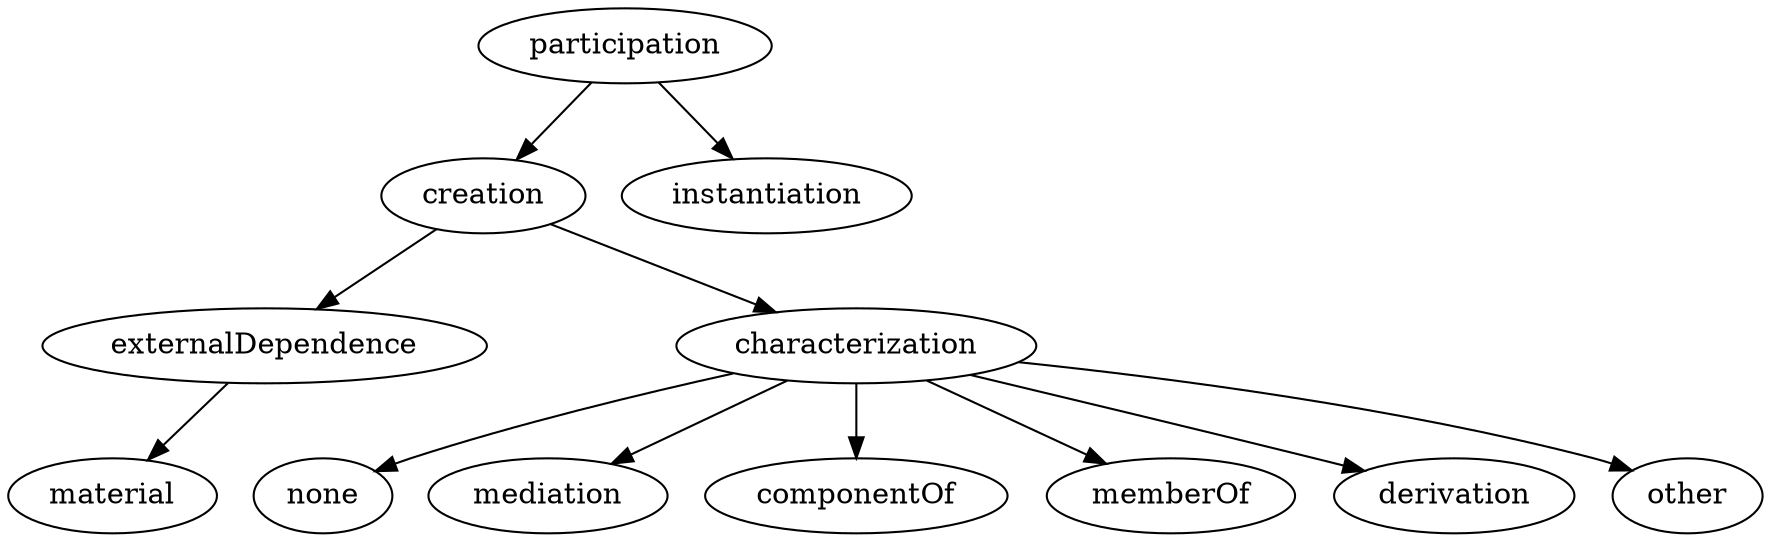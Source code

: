 strict digraph {
participation;
creation;
instantiation;
externalDependence;
characterization;
material;
none;
mediation;
componentOf;
memberOf;
derivation;
other;
participation -> creation;
participation -> instantiation;
creation -> externalDependence;
creation -> characterization;
externalDependence -> material;
characterization -> none;
characterization -> mediation;
characterization -> componentOf;
characterization -> memberOf;
characterization -> derivation;
characterization -> other;
}
